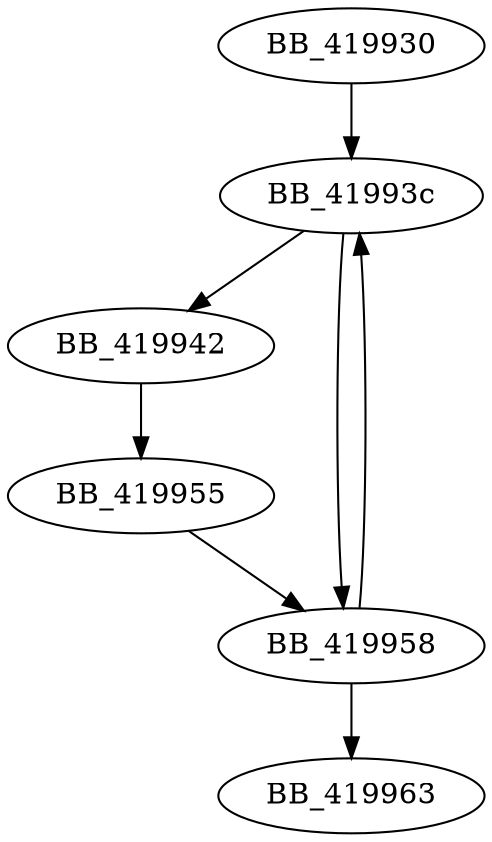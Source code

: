 DiGraph __mtinitlocks{
BB_419930->BB_41993c
BB_41993c->BB_419942
BB_41993c->BB_419958
BB_419942->BB_419955
BB_419955->BB_419958
BB_419958->BB_41993c
BB_419958->BB_419963
}
